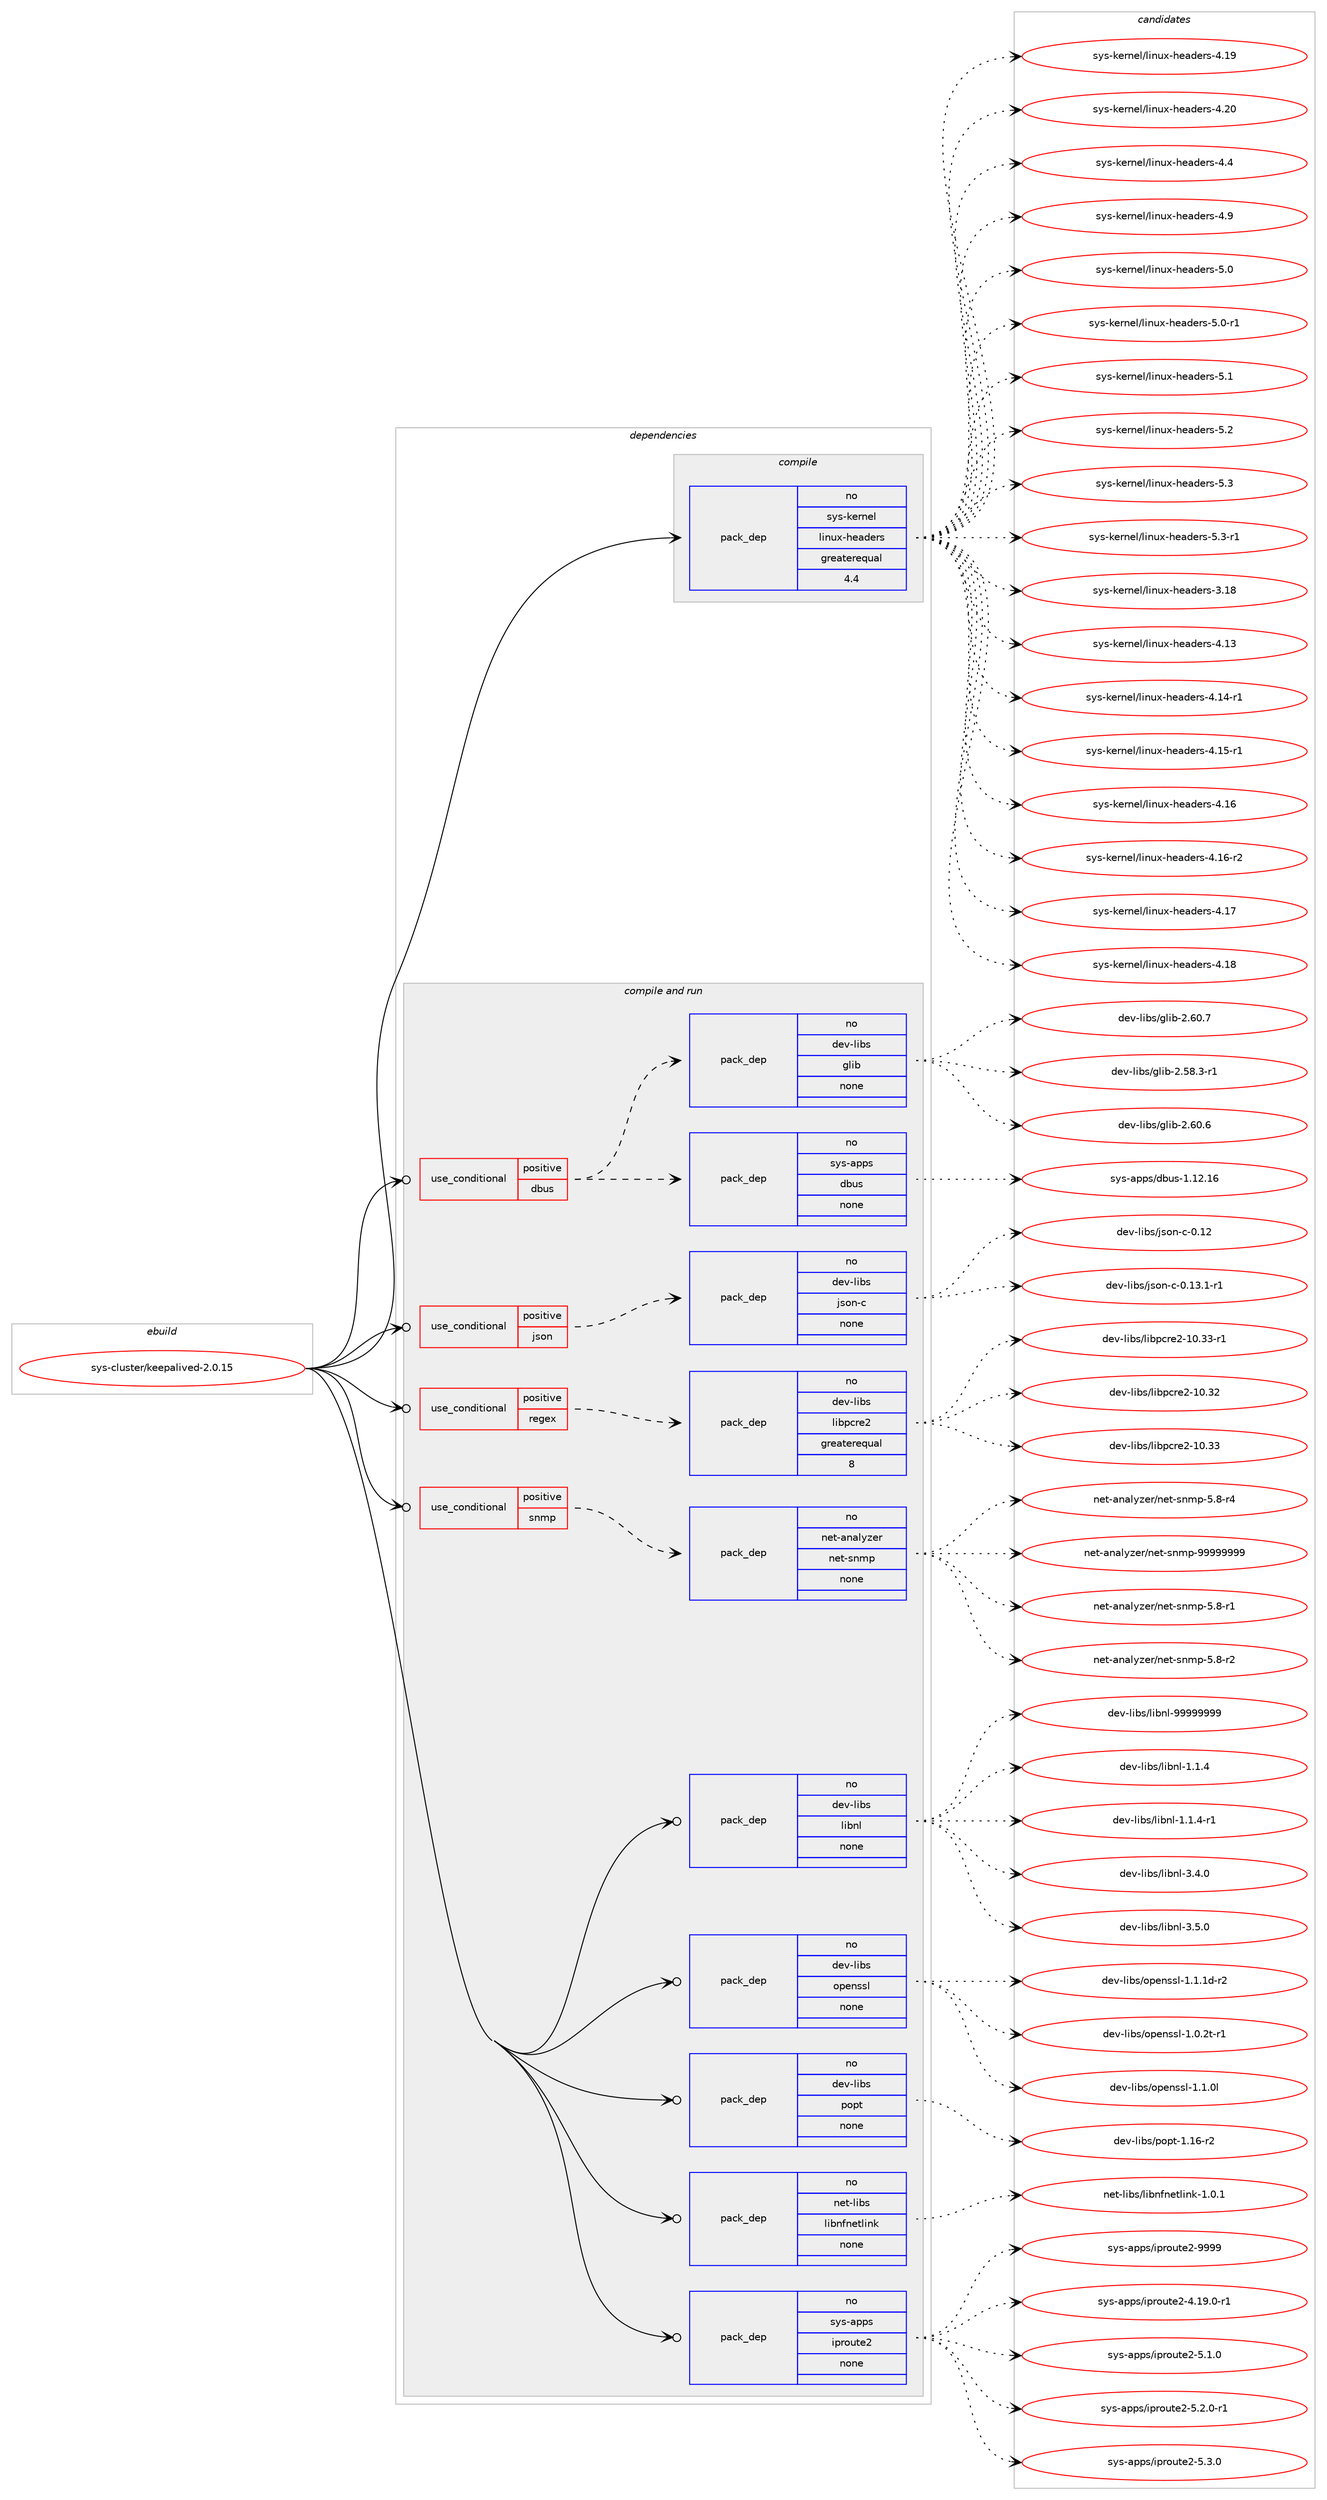 digraph prolog {

# *************
# Graph options
# *************

newrank=true;
concentrate=true;
compound=true;
graph [rankdir=LR,fontname=Helvetica,fontsize=10,ranksep=1.5];#, ranksep=2.5, nodesep=0.2];
edge  [arrowhead=vee];
node  [fontname=Helvetica,fontsize=10];

# **********
# The ebuild
# **********

subgraph cluster_leftcol {
color=gray;
rank=same;
label=<<i>ebuild</i>>;
id [label="sys-cluster/keepalived-2.0.15", color=red, width=4, href="../sys-cluster/keepalived-2.0.15.svg"];
}

# ****************
# The dependencies
# ****************

subgraph cluster_midcol {
color=gray;
label=<<i>dependencies</i>>;
subgraph cluster_compile {
fillcolor="#eeeeee";
style=filled;
label=<<i>compile</i>>;
subgraph pack656413 {
dependency884864 [label=<<TABLE BORDER="0" CELLBORDER="1" CELLSPACING="0" CELLPADDING="4" WIDTH="220"><TR><TD ROWSPAN="6" CELLPADDING="30">pack_dep</TD></TR><TR><TD WIDTH="110">no</TD></TR><TR><TD>sys-kernel</TD></TR><TR><TD>linux-headers</TD></TR><TR><TD>greaterequal</TD></TR><TR><TD>4.4</TD></TR></TABLE>>, shape=none, color=blue];
}
id:e -> dependency884864:w [weight=20,style="solid",arrowhead="vee"];
}
subgraph cluster_compileandrun {
fillcolor="#eeeeee";
style=filled;
label=<<i>compile and run</i>>;
subgraph cond212937 {
dependency884865 [label=<<TABLE BORDER="0" CELLBORDER="1" CELLSPACING="0" CELLPADDING="4"><TR><TD ROWSPAN="3" CELLPADDING="10">use_conditional</TD></TR><TR><TD>positive</TD></TR><TR><TD>dbus</TD></TR></TABLE>>, shape=none, color=red];
subgraph pack656414 {
dependency884866 [label=<<TABLE BORDER="0" CELLBORDER="1" CELLSPACING="0" CELLPADDING="4" WIDTH="220"><TR><TD ROWSPAN="6" CELLPADDING="30">pack_dep</TD></TR><TR><TD WIDTH="110">no</TD></TR><TR><TD>sys-apps</TD></TR><TR><TD>dbus</TD></TR><TR><TD>none</TD></TR><TR><TD></TD></TR></TABLE>>, shape=none, color=blue];
}
dependency884865:e -> dependency884866:w [weight=20,style="dashed",arrowhead="vee"];
subgraph pack656415 {
dependency884867 [label=<<TABLE BORDER="0" CELLBORDER="1" CELLSPACING="0" CELLPADDING="4" WIDTH="220"><TR><TD ROWSPAN="6" CELLPADDING="30">pack_dep</TD></TR><TR><TD WIDTH="110">no</TD></TR><TR><TD>dev-libs</TD></TR><TR><TD>glib</TD></TR><TR><TD>none</TD></TR><TR><TD></TD></TR></TABLE>>, shape=none, color=blue];
}
dependency884865:e -> dependency884867:w [weight=20,style="dashed",arrowhead="vee"];
}
id:e -> dependency884865:w [weight=20,style="solid",arrowhead="odotvee"];
subgraph cond212938 {
dependency884868 [label=<<TABLE BORDER="0" CELLBORDER="1" CELLSPACING="0" CELLPADDING="4"><TR><TD ROWSPAN="3" CELLPADDING="10">use_conditional</TD></TR><TR><TD>positive</TD></TR><TR><TD>json</TD></TR></TABLE>>, shape=none, color=red];
subgraph pack656416 {
dependency884869 [label=<<TABLE BORDER="0" CELLBORDER="1" CELLSPACING="0" CELLPADDING="4" WIDTH="220"><TR><TD ROWSPAN="6" CELLPADDING="30">pack_dep</TD></TR><TR><TD WIDTH="110">no</TD></TR><TR><TD>dev-libs</TD></TR><TR><TD>json-c</TD></TR><TR><TD>none</TD></TR><TR><TD></TD></TR></TABLE>>, shape=none, color=blue];
}
dependency884868:e -> dependency884869:w [weight=20,style="dashed",arrowhead="vee"];
}
id:e -> dependency884868:w [weight=20,style="solid",arrowhead="odotvee"];
subgraph cond212939 {
dependency884870 [label=<<TABLE BORDER="0" CELLBORDER="1" CELLSPACING="0" CELLPADDING="4"><TR><TD ROWSPAN="3" CELLPADDING="10">use_conditional</TD></TR><TR><TD>positive</TD></TR><TR><TD>regex</TD></TR></TABLE>>, shape=none, color=red];
subgraph pack656417 {
dependency884871 [label=<<TABLE BORDER="0" CELLBORDER="1" CELLSPACING="0" CELLPADDING="4" WIDTH="220"><TR><TD ROWSPAN="6" CELLPADDING="30">pack_dep</TD></TR><TR><TD WIDTH="110">no</TD></TR><TR><TD>dev-libs</TD></TR><TR><TD>libpcre2</TD></TR><TR><TD>greaterequal</TD></TR><TR><TD>8</TD></TR></TABLE>>, shape=none, color=blue];
}
dependency884870:e -> dependency884871:w [weight=20,style="dashed",arrowhead="vee"];
}
id:e -> dependency884870:w [weight=20,style="solid",arrowhead="odotvee"];
subgraph cond212940 {
dependency884872 [label=<<TABLE BORDER="0" CELLBORDER="1" CELLSPACING="0" CELLPADDING="4"><TR><TD ROWSPAN="3" CELLPADDING="10">use_conditional</TD></TR><TR><TD>positive</TD></TR><TR><TD>snmp</TD></TR></TABLE>>, shape=none, color=red];
subgraph pack656418 {
dependency884873 [label=<<TABLE BORDER="0" CELLBORDER="1" CELLSPACING="0" CELLPADDING="4" WIDTH="220"><TR><TD ROWSPAN="6" CELLPADDING="30">pack_dep</TD></TR><TR><TD WIDTH="110">no</TD></TR><TR><TD>net-analyzer</TD></TR><TR><TD>net-snmp</TD></TR><TR><TD>none</TD></TR><TR><TD></TD></TR></TABLE>>, shape=none, color=blue];
}
dependency884872:e -> dependency884873:w [weight=20,style="dashed",arrowhead="vee"];
}
id:e -> dependency884872:w [weight=20,style="solid",arrowhead="odotvee"];
subgraph pack656419 {
dependency884874 [label=<<TABLE BORDER="0" CELLBORDER="1" CELLSPACING="0" CELLPADDING="4" WIDTH="220"><TR><TD ROWSPAN="6" CELLPADDING="30">pack_dep</TD></TR><TR><TD WIDTH="110">no</TD></TR><TR><TD>dev-libs</TD></TR><TR><TD>libnl</TD></TR><TR><TD>none</TD></TR><TR><TD></TD></TR></TABLE>>, shape=none, color=blue];
}
id:e -> dependency884874:w [weight=20,style="solid",arrowhead="odotvee"];
subgraph pack656420 {
dependency884875 [label=<<TABLE BORDER="0" CELLBORDER="1" CELLSPACING="0" CELLPADDING="4" WIDTH="220"><TR><TD ROWSPAN="6" CELLPADDING="30">pack_dep</TD></TR><TR><TD WIDTH="110">no</TD></TR><TR><TD>dev-libs</TD></TR><TR><TD>openssl</TD></TR><TR><TD>none</TD></TR><TR><TD></TD></TR></TABLE>>, shape=none, color=blue];
}
id:e -> dependency884875:w [weight=20,style="solid",arrowhead="odotvee"];
subgraph pack656421 {
dependency884876 [label=<<TABLE BORDER="0" CELLBORDER="1" CELLSPACING="0" CELLPADDING="4" WIDTH="220"><TR><TD ROWSPAN="6" CELLPADDING="30">pack_dep</TD></TR><TR><TD WIDTH="110">no</TD></TR><TR><TD>dev-libs</TD></TR><TR><TD>popt</TD></TR><TR><TD>none</TD></TR><TR><TD></TD></TR></TABLE>>, shape=none, color=blue];
}
id:e -> dependency884876:w [weight=20,style="solid",arrowhead="odotvee"];
subgraph pack656422 {
dependency884877 [label=<<TABLE BORDER="0" CELLBORDER="1" CELLSPACING="0" CELLPADDING="4" WIDTH="220"><TR><TD ROWSPAN="6" CELLPADDING="30">pack_dep</TD></TR><TR><TD WIDTH="110">no</TD></TR><TR><TD>net-libs</TD></TR><TR><TD>libnfnetlink</TD></TR><TR><TD>none</TD></TR><TR><TD></TD></TR></TABLE>>, shape=none, color=blue];
}
id:e -> dependency884877:w [weight=20,style="solid",arrowhead="odotvee"];
subgraph pack656423 {
dependency884878 [label=<<TABLE BORDER="0" CELLBORDER="1" CELLSPACING="0" CELLPADDING="4" WIDTH="220"><TR><TD ROWSPAN="6" CELLPADDING="30">pack_dep</TD></TR><TR><TD WIDTH="110">no</TD></TR><TR><TD>sys-apps</TD></TR><TR><TD>iproute2</TD></TR><TR><TD>none</TD></TR><TR><TD></TD></TR></TABLE>>, shape=none, color=blue];
}
id:e -> dependency884878:w [weight=20,style="solid",arrowhead="odotvee"];
}
subgraph cluster_run {
fillcolor="#eeeeee";
style=filled;
label=<<i>run</i>>;
}
}

# **************
# The candidates
# **************

subgraph cluster_choices {
rank=same;
color=gray;
label=<<i>candidates</i>>;

subgraph choice656413 {
color=black;
nodesep=1;
choice115121115451071011141101011084710810511011712045104101971001011141154551464956 [label="sys-kernel/linux-headers-3.18", color=red, width=4,href="../sys-kernel/linux-headers-3.18.svg"];
choice115121115451071011141101011084710810511011712045104101971001011141154552464951 [label="sys-kernel/linux-headers-4.13", color=red, width=4,href="../sys-kernel/linux-headers-4.13.svg"];
choice1151211154510710111411010110847108105110117120451041019710010111411545524649524511449 [label="sys-kernel/linux-headers-4.14-r1", color=red, width=4,href="../sys-kernel/linux-headers-4.14-r1.svg"];
choice1151211154510710111411010110847108105110117120451041019710010111411545524649534511449 [label="sys-kernel/linux-headers-4.15-r1", color=red, width=4,href="../sys-kernel/linux-headers-4.15-r1.svg"];
choice115121115451071011141101011084710810511011712045104101971001011141154552464954 [label="sys-kernel/linux-headers-4.16", color=red, width=4,href="../sys-kernel/linux-headers-4.16.svg"];
choice1151211154510710111411010110847108105110117120451041019710010111411545524649544511450 [label="sys-kernel/linux-headers-4.16-r2", color=red, width=4,href="../sys-kernel/linux-headers-4.16-r2.svg"];
choice115121115451071011141101011084710810511011712045104101971001011141154552464955 [label="sys-kernel/linux-headers-4.17", color=red, width=4,href="../sys-kernel/linux-headers-4.17.svg"];
choice115121115451071011141101011084710810511011712045104101971001011141154552464956 [label="sys-kernel/linux-headers-4.18", color=red, width=4,href="../sys-kernel/linux-headers-4.18.svg"];
choice115121115451071011141101011084710810511011712045104101971001011141154552464957 [label="sys-kernel/linux-headers-4.19", color=red, width=4,href="../sys-kernel/linux-headers-4.19.svg"];
choice115121115451071011141101011084710810511011712045104101971001011141154552465048 [label="sys-kernel/linux-headers-4.20", color=red, width=4,href="../sys-kernel/linux-headers-4.20.svg"];
choice1151211154510710111411010110847108105110117120451041019710010111411545524652 [label="sys-kernel/linux-headers-4.4", color=red, width=4,href="../sys-kernel/linux-headers-4.4.svg"];
choice1151211154510710111411010110847108105110117120451041019710010111411545524657 [label="sys-kernel/linux-headers-4.9", color=red, width=4,href="../sys-kernel/linux-headers-4.9.svg"];
choice1151211154510710111411010110847108105110117120451041019710010111411545534648 [label="sys-kernel/linux-headers-5.0", color=red, width=4,href="../sys-kernel/linux-headers-5.0.svg"];
choice11512111545107101114110101108471081051101171204510410197100101114115455346484511449 [label="sys-kernel/linux-headers-5.0-r1", color=red, width=4,href="../sys-kernel/linux-headers-5.0-r1.svg"];
choice1151211154510710111411010110847108105110117120451041019710010111411545534649 [label="sys-kernel/linux-headers-5.1", color=red, width=4,href="../sys-kernel/linux-headers-5.1.svg"];
choice1151211154510710111411010110847108105110117120451041019710010111411545534650 [label="sys-kernel/linux-headers-5.2", color=red, width=4,href="../sys-kernel/linux-headers-5.2.svg"];
choice1151211154510710111411010110847108105110117120451041019710010111411545534651 [label="sys-kernel/linux-headers-5.3", color=red, width=4,href="../sys-kernel/linux-headers-5.3.svg"];
choice11512111545107101114110101108471081051101171204510410197100101114115455346514511449 [label="sys-kernel/linux-headers-5.3-r1", color=red, width=4,href="../sys-kernel/linux-headers-5.3-r1.svg"];
dependency884864:e -> choice115121115451071011141101011084710810511011712045104101971001011141154551464956:w [style=dotted,weight="100"];
dependency884864:e -> choice115121115451071011141101011084710810511011712045104101971001011141154552464951:w [style=dotted,weight="100"];
dependency884864:e -> choice1151211154510710111411010110847108105110117120451041019710010111411545524649524511449:w [style=dotted,weight="100"];
dependency884864:e -> choice1151211154510710111411010110847108105110117120451041019710010111411545524649534511449:w [style=dotted,weight="100"];
dependency884864:e -> choice115121115451071011141101011084710810511011712045104101971001011141154552464954:w [style=dotted,weight="100"];
dependency884864:e -> choice1151211154510710111411010110847108105110117120451041019710010111411545524649544511450:w [style=dotted,weight="100"];
dependency884864:e -> choice115121115451071011141101011084710810511011712045104101971001011141154552464955:w [style=dotted,weight="100"];
dependency884864:e -> choice115121115451071011141101011084710810511011712045104101971001011141154552464956:w [style=dotted,weight="100"];
dependency884864:e -> choice115121115451071011141101011084710810511011712045104101971001011141154552464957:w [style=dotted,weight="100"];
dependency884864:e -> choice115121115451071011141101011084710810511011712045104101971001011141154552465048:w [style=dotted,weight="100"];
dependency884864:e -> choice1151211154510710111411010110847108105110117120451041019710010111411545524652:w [style=dotted,weight="100"];
dependency884864:e -> choice1151211154510710111411010110847108105110117120451041019710010111411545524657:w [style=dotted,weight="100"];
dependency884864:e -> choice1151211154510710111411010110847108105110117120451041019710010111411545534648:w [style=dotted,weight="100"];
dependency884864:e -> choice11512111545107101114110101108471081051101171204510410197100101114115455346484511449:w [style=dotted,weight="100"];
dependency884864:e -> choice1151211154510710111411010110847108105110117120451041019710010111411545534649:w [style=dotted,weight="100"];
dependency884864:e -> choice1151211154510710111411010110847108105110117120451041019710010111411545534650:w [style=dotted,weight="100"];
dependency884864:e -> choice1151211154510710111411010110847108105110117120451041019710010111411545534651:w [style=dotted,weight="100"];
dependency884864:e -> choice11512111545107101114110101108471081051101171204510410197100101114115455346514511449:w [style=dotted,weight="100"];
}
subgraph choice656414 {
color=black;
nodesep=1;
choice115121115459711211211547100981171154549464950464954 [label="sys-apps/dbus-1.12.16", color=red, width=4,href="../sys-apps/dbus-1.12.16.svg"];
dependency884866:e -> choice115121115459711211211547100981171154549464950464954:w [style=dotted,weight="100"];
}
subgraph choice656415 {
color=black;
nodesep=1;
choice10010111845108105981154710310810598455046535646514511449 [label="dev-libs/glib-2.58.3-r1", color=red, width=4,href="../dev-libs/glib-2.58.3-r1.svg"];
choice1001011184510810598115471031081059845504654484654 [label="dev-libs/glib-2.60.6", color=red, width=4,href="../dev-libs/glib-2.60.6.svg"];
choice1001011184510810598115471031081059845504654484655 [label="dev-libs/glib-2.60.7", color=red, width=4,href="../dev-libs/glib-2.60.7.svg"];
dependency884867:e -> choice10010111845108105981154710310810598455046535646514511449:w [style=dotted,weight="100"];
dependency884867:e -> choice1001011184510810598115471031081059845504654484654:w [style=dotted,weight="100"];
dependency884867:e -> choice1001011184510810598115471031081059845504654484655:w [style=dotted,weight="100"];
}
subgraph choice656416 {
color=black;
nodesep=1;
choice10010111845108105981154710611511111045994548464950 [label="dev-libs/json-c-0.12", color=red, width=4,href="../dev-libs/json-c-0.12.svg"];
choice1001011184510810598115471061151111104599454846495146494511449 [label="dev-libs/json-c-0.13.1-r1", color=red, width=4,href="../dev-libs/json-c-0.13.1-r1.svg"];
dependency884869:e -> choice10010111845108105981154710611511111045994548464950:w [style=dotted,weight="100"];
dependency884869:e -> choice1001011184510810598115471061151111104599454846495146494511449:w [style=dotted,weight="100"];
}
subgraph choice656417 {
color=black;
nodesep=1;
choice100101118451081059811547108105981129911410150454948465150 [label="dev-libs/libpcre2-10.32", color=red, width=4,href="../dev-libs/libpcre2-10.32.svg"];
choice100101118451081059811547108105981129911410150454948465151 [label="dev-libs/libpcre2-10.33", color=red, width=4,href="../dev-libs/libpcre2-10.33.svg"];
choice1001011184510810598115471081059811299114101504549484651514511449 [label="dev-libs/libpcre2-10.33-r1", color=red, width=4,href="../dev-libs/libpcre2-10.33-r1.svg"];
dependency884871:e -> choice100101118451081059811547108105981129911410150454948465150:w [style=dotted,weight="100"];
dependency884871:e -> choice100101118451081059811547108105981129911410150454948465151:w [style=dotted,weight="100"];
dependency884871:e -> choice1001011184510810598115471081059811299114101504549484651514511449:w [style=dotted,weight="100"];
}
subgraph choice656418 {
color=black;
nodesep=1;
choice1101011164597110971081211221011144711010111645115110109112455346564511449 [label="net-analyzer/net-snmp-5.8-r1", color=red, width=4,href="../net-analyzer/net-snmp-5.8-r1.svg"];
choice1101011164597110971081211221011144711010111645115110109112455346564511450 [label="net-analyzer/net-snmp-5.8-r2", color=red, width=4,href="../net-analyzer/net-snmp-5.8-r2.svg"];
choice1101011164597110971081211221011144711010111645115110109112455346564511452 [label="net-analyzer/net-snmp-5.8-r4", color=red, width=4,href="../net-analyzer/net-snmp-5.8-r4.svg"];
choice1101011164597110971081211221011144711010111645115110109112455757575757575757 [label="net-analyzer/net-snmp-99999999", color=red, width=4,href="../net-analyzer/net-snmp-99999999.svg"];
dependency884873:e -> choice1101011164597110971081211221011144711010111645115110109112455346564511449:w [style=dotted,weight="100"];
dependency884873:e -> choice1101011164597110971081211221011144711010111645115110109112455346564511450:w [style=dotted,weight="100"];
dependency884873:e -> choice1101011164597110971081211221011144711010111645115110109112455346564511452:w [style=dotted,weight="100"];
dependency884873:e -> choice1101011164597110971081211221011144711010111645115110109112455757575757575757:w [style=dotted,weight="100"];
}
subgraph choice656419 {
color=black;
nodesep=1;
choice10010111845108105981154710810598110108454946494652 [label="dev-libs/libnl-1.1.4", color=red, width=4,href="../dev-libs/libnl-1.1.4.svg"];
choice100101118451081059811547108105981101084549464946524511449 [label="dev-libs/libnl-1.1.4-r1", color=red, width=4,href="../dev-libs/libnl-1.1.4-r1.svg"];
choice10010111845108105981154710810598110108455146524648 [label="dev-libs/libnl-3.4.0", color=red, width=4,href="../dev-libs/libnl-3.4.0.svg"];
choice10010111845108105981154710810598110108455146534648 [label="dev-libs/libnl-3.5.0", color=red, width=4,href="../dev-libs/libnl-3.5.0.svg"];
choice10010111845108105981154710810598110108455757575757575757 [label="dev-libs/libnl-99999999", color=red, width=4,href="../dev-libs/libnl-99999999.svg"];
dependency884874:e -> choice10010111845108105981154710810598110108454946494652:w [style=dotted,weight="100"];
dependency884874:e -> choice100101118451081059811547108105981101084549464946524511449:w [style=dotted,weight="100"];
dependency884874:e -> choice10010111845108105981154710810598110108455146524648:w [style=dotted,weight="100"];
dependency884874:e -> choice10010111845108105981154710810598110108455146534648:w [style=dotted,weight="100"];
dependency884874:e -> choice10010111845108105981154710810598110108455757575757575757:w [style=dotted,weight="100"];
}
subgraph choice656420 {
color=black;
nodesep=1;
choice1001011184510810598115471111121011101151151084549464846501164511449 [label="dev-libs/openssl-1.0.2t-r1", color=red, width=4,href="../dev-libs/openssl-1.0.2t-r1.svg"];
choice100101118451081059811547111112101110115115108454946494648108 [label="dev-libs/openssl-1.1.0l", color=red, width=4,href="../dev-libs/openssl-1.1.0l.svg"];
choice1001011184510810598115471111121011101151151084549464946491004511450 [label="dev-libs/openssl-1.1.1d-r2", color=red, width=4,href="../dev-libs/openssl-1.1.1d-r2.svg"];
dependency884875:e -> choice1001011184510810598115471111121011101151151084549464846501164511449:w [style=dotted,weight="100"];
dependency884875:e -> choice100101118451081059811547111112101110115115108454946494648108:w [style=dotted,weight="100"];
dependency884875:e -> choice1001011184510810598115471111121011101151151084549464946491004511450:w [style=dotted,weight="100"];
}
subgraph choice656421 {
color=black;
nodesep=1;
choice10010111845108105981154711211111211645494649544511450 [label="dev-libs/popt-1.16-r2", color=red, width=4,href="../dev-libs/popt-1.16-r2.svg"];
dependency884876:e -> choice10010111845108105981154711211111211645494649544511450:w [style=dotted,weight="100"];
}
subgraph choice656422 {
color=black;
nodesep=1;
choice11010111645108105981154710810598110102110101116108105110107454946484649 [label="net-libs/libnfnetlink-1.0.1", color=red, width=4,href="../net-libs/libnfnetlink-1.0.1.svg"];
dependency884877:e -> choice11010111645108105981154710810598110102110101116108105110107454946484649:w [style=dotted,weight="100"];
}
subgraph choice656423 {
color=black;
nodesep=1;
choice11512111545971121121154710511211411111711610150455246495746484511449 [label="sys-apps/iproute2-4.19.0-r1", color=red, width=4,href="../sys-apps/iproute2-4.19.0-r1.svg"];
choice11512111545971121121154710511211411111711610150455346494648 [label="sys-apps/iproute2-5.1.0", color=red, width=4,href="../sys-apps/iproute2-5.1.0.svg"];
choice115121115459711211211547105112114111117116101504553465046484511449 [label="sys-apps/iproute2-5.2.0-r1", color=red, width=4,href="../sys-apps/iproute2-5.2.0-r1.svg"];
choice11512111545971121121154710511211411111711610150455346514648 [label="sys-apps/iproute2-5.3.0", color=red, width=4,href="../sys-apps/iproute2-5.3.0.svg"];
choice115121115459711211211547105112114111117116101504557575757 [label="sys-apps/iproute2-9999", color=red, width=4,href="../sys-apps/iproute2-9999.svg"];
dependency884878:e -> choice11512111545971121121154710511211411111711610150455246495746484511449:w [style=dotted,weight="100"];
dependency884878:e -> choice11512111545971121121154710511211411111711610150455346494648:w [style=dotted,weight="100"];
dependency884878:e -> choice115121115459711211211547105112114111117116101504553465046484511449:w [style=dotted,weight="100"];
dependency884878:e -> choice11512111545971121121154710511211411111711610150455346514648:w [style=dotted,weight="100"];
dependency884878:e -> choice115121115459711211211547105112114111117116101504557575757:w [style=dotted,weight="100"];
}
}

}
